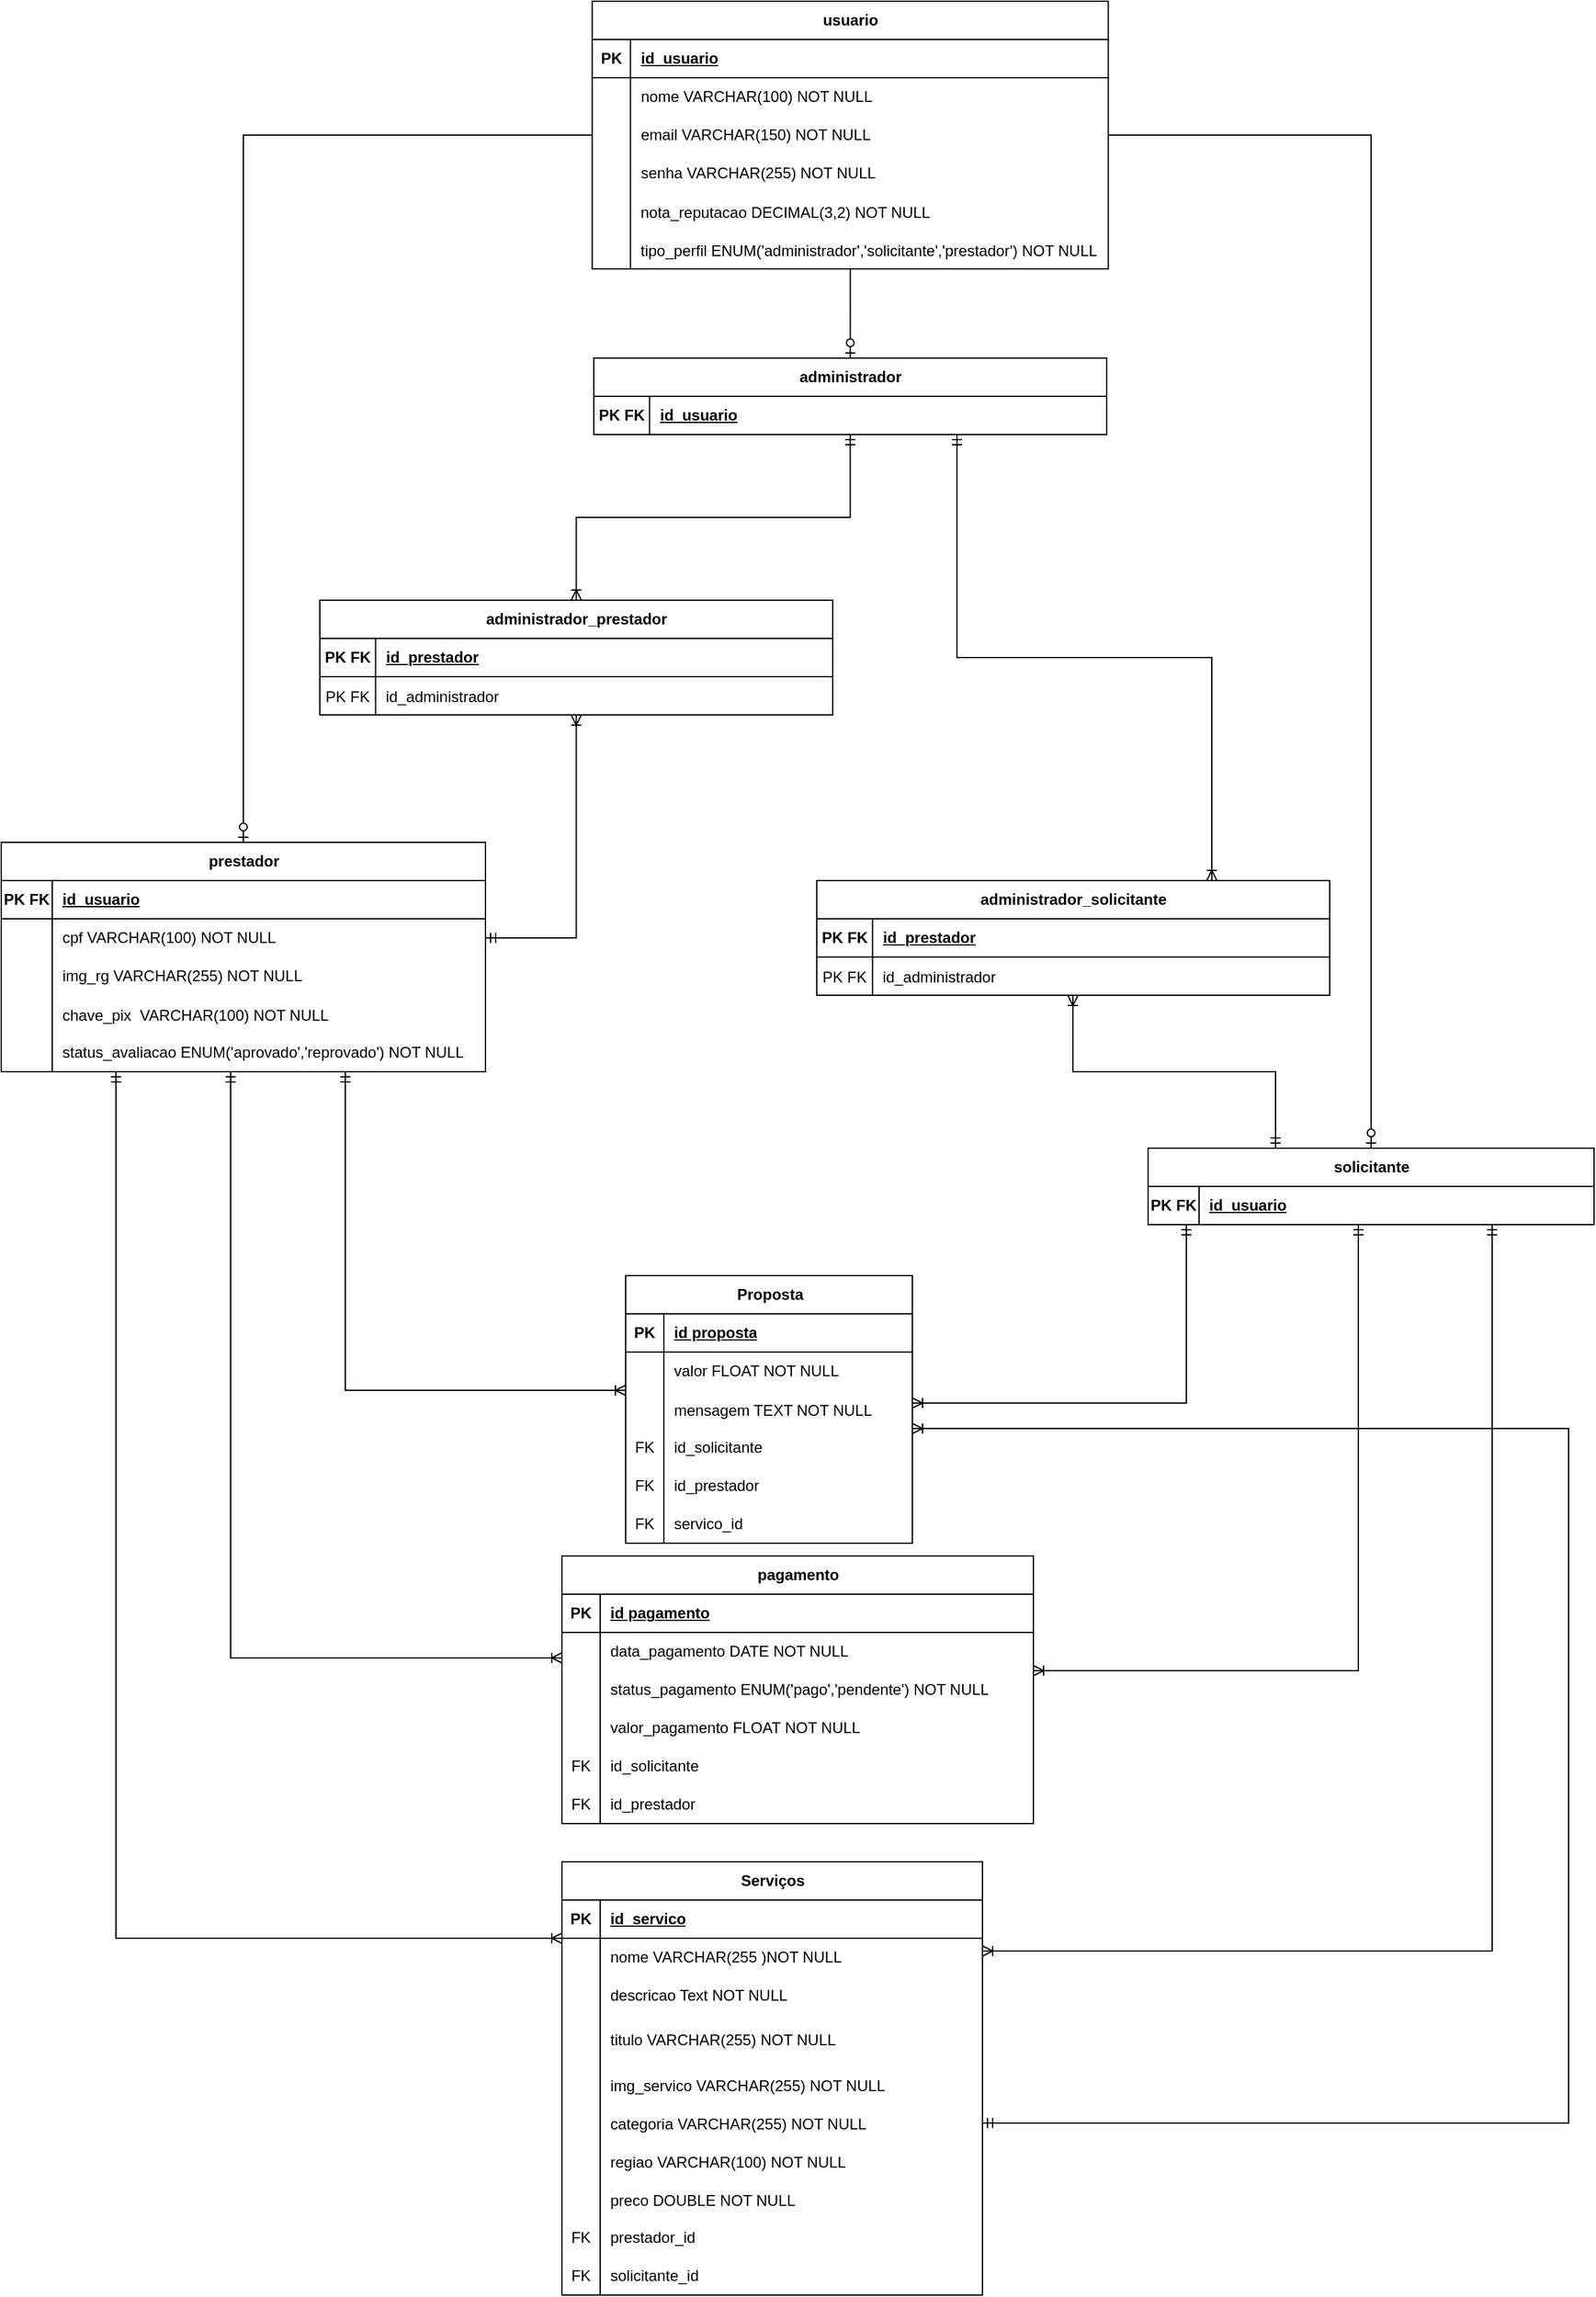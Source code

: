 <mxfile version="26.2.3">
  <diagram name="Página-1" id="nKbjfMKK_jLA33uzb_g9">
    <mxGraphModel dx="3343" dy="2403" grid="1" gridSize="10" guides="1" tooltips="1" connect="1" arrows="1" fold="1" page="1" pageScale="1" pageWidth="1200" pageHeight="1600" math="0" shadow="0">
      <root>
        <mxCell id="0" />
        <mxCell id="1" parent="0" />
        <mxCell id="ZriuE2fvEDxk47T1wIl6-87" style="edgeStyle=orthogonalEdgeStyle;rounded=0;orthogonalLoop=1;jettySize=auto;html=1;endArrow=ERzeroToOne;startFill=0;endFill=0;" parent="1" source="ZriuE2fvEDxk47T1wIl6-1" target="ZriuE2fvEDxk47T1wIl6-39" edge="1">
          <mxGeometry relative="1" as="geometry" />
        </mxCell>
        <mxCell id="ZriuE2fvEDxk47T1wIl6-88" style="edgeStyle=orthogonalEdgeStyle;rounded=0;orthogonalLoop=1;jettySize=auto;html=1;endArrow=ERzeroToOne;startFill=0;endFill=0;" parent="1" source="ZriuE2fvEDxk47T1wIl6-1" target="ZriuE2fvEDxk47T1wIl6-58" edge="1">
          <mxGeometry relative="1" as="geometry" />
        </mxCell>
        <mxCell id="ZriuE2fvEDxk47T1wIl6-89" style="edgeStyle=orthogonalEdgeStyle;rounded=0;orthogonalLoop=1;jettySize=auto;html=1;endArrow=ERzeroToOne;startFill=0;endFill=0;" parent="1" source="ZriuE2fvEDxk47T1wIl6-1" target="ZriuE2fvEDxk47T1wIl6-20" edge="1">
          <mxGeometry relative="1" as="geometry" />
        </mxCell>
        <mxCell id="ZriuE2fvEDxk47T1wIl6-1" value="usuario" style="shape=table;startSize=30;container=1;collapsible=1;childLayout=tableLayout;fixedRows=1;rowLines=0;fontStyle=1;align=center;resizeLast=1;html=1;" parent="1" vertex="1">
          <mxGeometry x="-216.25" y="-370" width="405" height="210" as="geometry">
            <mxRectangle x="365" y="140" width="80" height="30" as="alternateBounds" />
          </mxGeometry>
        </mxCell>
        <mxCell id="ZriuE2fvEDxk47T1wIl6-2" value="" style="shape=tableRow;horizontal=0;startSize=0;swimlaneHead=0;swimlaneBody=0;fillColor=none;collapsible=0;dropTarget=0;points=[[0,0.5],[1,0.5]];portConstraint=eastwest;top=0;left=0;right=0;bottom=1;" parent="ZriuE2fvEDxk47T1wIl6-1" vertex="1">
          <mxGeometry y="30" width="405" height="30" as="geometry" />
        </mxCell>
        <mxCell id="ZriuE2fvEDxk47T1wIl6-3" value="PK" style="shape=partialRectangle;connectable=0;fillColor=none;top=0;left=0;bottom=0;right=0;fontStyle=1;overflow=hidden;whiteSpace=wrap;html=1;" parent="ZriuE2fvEDxk47T1wIl6-2" vertex="1">
          <mxGeometry width="30" height="30" as="geometry">
            <mxRectangle width="30" height="30" as="alternateBounds" />
          </mxGeometry>
        </mxCell>
        <mxCell id="ZriuE2fvEDxk47T1wIl6-4" value="id_usuario" style="shape=partialRectangle;connectable=0;fillColor=none;top=0;left=0;bottom=0;right=0;align=left;spacingLeft=6;fontStyle=5;overflow=hidden;whiteSpace=wrap;html=1;" parent="ZriuE2fvEDxk47T1wIl6-2" vertex="1">
          <mxGeometry x="30" width="375" height="30" as="geometry">
            <mxRectangle width="375" height="30" as="alternateBounds" />
          </mxGeometry>
        </mxCell>
        <mxCell id="ZriuE2fvEDxk47T1wIl6-5" value="" style="shape=tableRow;horizontal=0;startSize=0;swimlaneHead=0;swimlaneBody=0;fillColor=none;collapsible=0;dropTarget=0;points=[[0,0.5],[1,0.5]];portConstraint=eastwest;top=0;left=0;right=0;bottom=0;" parent="ZriuE2fvEDxk47T1wIl6-1" vertex="1">
          <mxGeometry y="60" width="405" height="30" as="geometry" />
        </mxCell>
        <mxCell id="ZriuE2fvEDxk47T1wIl6-6" value="" style="shape=partialRectangle;connectable=0;fillColor=none;top=0;left=0;bottom=0;right=0;editable=1;overflow=hidden;whiteSpace=wrap;html=1;" parent="ZriuE2fvEDxk47T1wIl6-5" vertex="1">
          <mxGeometry width="30" height="30" as="geometry">
            <mxRectangle width="30" height="30" as="alternateBounds" />
          </mxGeometry>
        </mxCell>
        <mxCell id="ZriuE2fvEDxk47T1wIl6-7" value="nome VARCHAR(100) NOT NULL" style="shape=partialRectangle;connectable=0;fillColor=none;top=0;left=0;bottom=0;right=0;align=left;spacingLeft=6;overflow=hidden;whiteSpace=wrap;html=1;" parent="ZriuE2fvEDxk47T1wIl6-5" vertex="1">
          <mxGeometry x="30" width="375" height="30" as="geometry">
            <mxRectangle width="375" height="30" as="alternateBounds" />
          </mxGeometry>
        </mxCell>
        <mxCell id="ZriuE2fvEDxk47T1wIl6-8" value="" style="shape=tableRow;horizontal=0;startSize=0;swimlaneHead=0;swimlaneBody=0;fillColor=none;collapsible=0;dropTarget=0;points=[[0,0.5],[1,0.5]];portConstraint=eastwest;top=0;left=0;right=0;bottom=0;" parent="ZriuE2fvEDxk47T1wIl6-1" vertex="1">
          <mxGeometry y="90" width="405" height="30" as="geometry" />
        </mxCell>
        <mxCell id="ZriuE2fvEDxk47T1wIl6-9" value="" style="shape=partialRectangle;connectable=0;fillColor=none;top=0;left=0;bottom=0;right=0;editable=1;overflow=hidden;whiteSpace=wrap;html=1;" parent="ZriuE2fvEDxk47T1wIl6-8" vertex="1">
          <mxGeometry width="30" height="30" as="geometry">
            <mxRectangle width="30" height="30" as="alternateBounds" />
          </mxGeometry>
        </mxCell>
        <mxCell id="ZriuE2fvEDxk47T1wIl6-10" value="email VARCHAR(150) NOT NULL" style="shape=partialRectangle;connectable=0;fillColor=none;top=0;left=0;bottom=0;right=0;align=left;spacingLeft=6;overflow=hidden;whiteSpace=wrap;html=1;" parent="ZriuE2fvEDxk47T1wIl6-8" vertex="1">
          <mxGeometry x="30" width="375" height="30" as="geometry">
            <mxRectangle width="375" height="30" as="alternateBounds" />
          </mxGeometry>
        </mxCell>
        <mxCell id="ZriuE2fvEDxk47T1wIl6-11" value="" style="shape=tableRow;horizontal=0;startSize=0;swimlaneHead=0;swimlaneBody=0;fillColor=none;collapsible=0;dropTarget=0;points=[[0,0.5],[1,0.5]];portConstraint=eastwest;top=0;left=0;right=0;bottom=0;" parent="ZriuE2fvEDxk47T1wIl6-1" vertex="1">
          <mxGeometry y="120" width="405" height="30" as="geometry" />
        </mxCell>
        <mxCell id="ZriuE2fvEDxk47T1wIl6-12" value="" style="shape=partialRectangle;connectable=0;fillColor=none;top=0;left=0;bottom=0;right=0;editable=1;overflow=hidden;whiteSpace=wrap;html=1;" parent="ZriuE2fvEDxk47T1wIl6-11" vertex="1">
          <mxGeometry width="30" height="30" as="geometry">
            <mxRectangle width="30" height="30" as="alternateBounds" />
          </mxGeometry>
        </mxCell>
        <mxCell id="ZriuE2fvEDxk47T1wIl6-13" value="senha VARCHAR(255) NOT NULL" style="shape=partialRectangle;connectable=0;fillColor=none;top=0;left=0;bottom=0;right=0;align=left;spacingLeft=6;overflow=hidden;whiteSpace=wrap;html=1;" parent="ZriuE2fvEDxk47T1wIl6-11" vertex="1">
          <mxGeometry x="30" width="375" height="30" as="geometry">
            <mxRectangle width="375" height="30" as="alternateBounds" />
          </mxGeometry>
        </mxCell>
        <mxCell id="ZriuE2fvEDxk47T1wIl6-14" value="" style="shape=tableRow;horizontal=0;startSize=0;swimlaneHead=0;swimlaneBody=0;fillColor=none;collapsible=0;dropTarget=0;points=[[0,0.5],[1,0.5]];portConstraint=eastwest;top=0;left=0;right=0;bottom=0;" parent="ZriuE2fvEDxk47T1wIl6-1" vertex="1">
          <mxGeometry y="150" width="405" height="30" as="geometry" />
        </mxCell>
        <mxCell id="ZriuE2fvEDxk47T1wIl6-15" value="" style="shape=partialRectangle;connectable=0;fillColor=none;top=0;left=0;bottom=0;right=0;editable=1;overflow=hidden;" parent="ZriuE2fvEDxk47T1wIl6-14" vertex="1">
          <mxGeometry width="30" height="30" as="geometry">
            <mxRectangle width="30" height="30" as="alternateBounds" />
          </mxGeometry>
        </mxCell>
        <mxCell id="ZriuE2fvEDxk47T1wIl6-16" value="nota_reputacao DECIMAL(3,2) NOT NULL" style="shape=partialRectangle;connectable=0;fillColor=none;top=0;left=0;bottom=0;right=0;align=left;spacingLeft=6;overflow=hidden;" parent="ZriuE2fvEDxk47T1wIl6-14" vertex="1">
          <mxGeometry x="30" width="375" height="30" as="geometry">
            <mxRectangle width="375" height="30" as="alternateBounds" />
          </mxGeometry>
        </mxCell>
        <mxCell id="ZriuE2fvEDxk47T1wIl6-17" value="" style="shape=tableRow;horizontal=0;startSize=0;swimlaneHead=0;swimlaneBody=0;fillColor=none;collapsible=0;dropTarget=0;points=[[0,0.5],[1,0.5]];portConstraint=eastwest;top=0;left=0;right=0;bottom=0;" parent="ZriuE2fvEDxk47T1wIl6-1" vertex="1">
          <mxGeometry y="180" width="405" height="30" as="geometry" />
        </mxCell>
        <mxCell id="ZriuE2fvEDxk47T1wIl6-18" value="" style="shape=partialRectangle;connectable=0;fillColor=none;top=0;left=0;bottom=0;right=0;editable=1;overflow=hidden;" parent="ZriuE2fvEDxk47T1wIl6-17" vertex="1">
          <mxGeometry width="30" height="30" as="geometry">
            <mxRectangle width="30" height="30" as="alternateBounds" />
          </mxGeometry>
        </mxCell>
        <mxCell id="ZriuE2fvEDxk47T1wIl6-19" value="tipo_perfil ENUM(&#39;administrador&#39;,&#39;solicitante&#39;,&#39;prestador&#39;) NOT NULL" style="shape=partialRectangle;connectable=0;fillColor=none;top=0;left=0;bottom=0;right=0;align=left;spacingLeft=6;overflow=hidden;" parent="ZriuE2fvEDxk47T1wIl6-17" vertex="1">
          <mxGeometry x="30" width="375" height="30" as="geometry">
            <mxRectangle width="375" height="30" as="alternateBounds" />
          </mxGeometry>
        </mxCell>
        <mxCell id="VBbevJY-ymsp9QnpKb6i-1" value="pagamento" style="shape=table;startSize=30;container=1;collapsible=1;childLayout=tableLayout;fixedRows=1;rowLines=0;fontStyle=1;align=center;resizeLast=1;html=1;" parent="1" vertex="1">
          <mxGeometry x="-240" y="850" width="370" height="210" as="geometry" />
        </mxCell>
        <mxCell id="VBbevJY-ymsp9QnpKb6i-2" value="" style="shape=tableRow;horizontal=0;startSize=0;swimlaneHead=0;swimlaneBody=0;fillColor=none;collapsible=0;dropTarget=0;points=[[0,0.5],[1,0.5]];portConstraint=eastwest;top=0;left=0;right=0;bottom=1;" parent="VBbevJY-ymsp9QnpKb6i-1" vertex="1">
          <mxGeometry y="30" width="370" height="30" as="geometry" />
        </mxCell>
        <mxCell id="VBbevJY-ymsp9QnpKb6i-3" value="PK" style="shape=partialRectangle;connectable=0;fillColor=none;top=0;left=0;bottom=0;right=0;fontStyle=1;overflow=hidden;whiteSpace=wrap;html=1;" parent="VBbevJY-ymsp9QnpKb6i-2" vertex="1">
          <mxGeometry width="30" height="30" as="geometry">
            <mxRectangle width="30" height="30" as="alternateBounds" />
          </mxGeometry>
        </mxCell>
        <mxCell id="VBbevJY-ymsp9QnpKb6i-4" value="id pagamento" style="shape=partialRectangle;connectable=0;fillColor=none;top=0;left=0;bottom=0;right=0;align=left;spacingLeft=6;fontStyle=5;overflow=hidden;whiteSpace=wrap;html=1;" parent="VBbevJY-ymsp9QnpKb6i-2" vertex="1">
          <mxGeometry x="30" width="340" height="30" as="geometry">
            <mxRectangle width="340" height="30" as="alternateBounds" />
          </mxGeometry>
        </mxCell>
        <mxCell id="VBbevJY-ymsp9QnpKb6i-5" value="" style="shape=tableRow;horizontal=0;startSize=0;swimlaneHead=0;swimlaneBody=0;fillColor=none;collapsible=0;dropTarget=0;points=[[0,0.5],[1,0.5]];portConstraint=eastwest;top=0;left=0;right=0;bottom=0;" parent="VBbevJY-ymsp9QnpKb6i-1" vertex="1">
          <mxGeometry y="60" width="370" height="30" as="geometry" />
        </mxCell>
        <mxCell id="VBbevJY-ymsp9QnpKb6i-6" value="" style="shape=partialRectangle;connectable=0;fillColor=none;top=0;left=0;bottom=0;right=0;editable=1;overflow=hidden;whiteSpace=wrap;html=1;" parent="VBbevJY-ymsp9QnpKb6i-5" vertex="1">
          <mxGeometry width="30" height="30" as="geometry">
            <mxRectangle width="30" height="30" as="alternateBounds" />
          </mxGeometry>
        </mxCell>
        <mxCell id="VBbevJY-ymsp9QnpKb6i-7" value="data_pagamento DATE NOT NULL" style="shape=partialRectangle;connectable=0;fillColor=none;top=0;left=0;bottom=0;right=0;align=left;spacingLeft=6;overflow=hidden;whiteSpace=wrap;html=1;" parent="VBbevJY-ymsp9QnpKb6i-5" vertex="1">
          <mxGeometry x="30" width="340" height="30" as="geometry">
            <mxRectangle width="340" height="30" as="alternateBounds" />
          </mxGeometry>
        </mxCell>
        <mxCell id="VBbevJY-ymsp9QnpKb6i-8" value="" style="shape=tableRow;horizontal=0;startSize=0;swimlaneHead=0;swimlaneBody=0;fillColor=none;collapsible=0;dropTarget=0;points=[[0,0.5],[1,0.5]];portConstraint=eastwest;top=0;left=0;right=0;bottom=0;" parent="VBbevJY-ymsp9QnpKb6i-1" vertex="1">
          <mxGeometry y="90" width="370" height="30" as="geometry" />
        </mxCell>
        <mxCell id="VBbevJY-ymsp9QnpKb6i-9" value="" style="shape=partialRectangle;connectable=0;fillColor=none;top=0;left=0;bottom=0;right=0;editable=1;overflow=hidden;whiteSpace=wrap;html=1;" parent="VBbevJY-ymsp9QnpKb6i-8" vertex="1">
          <mxGeometry width="30" height="30" as="geometry">
            <mxRectangle width="30" height="30" as="alternateBounds" />
          </mxGeometry>
        </mxCell>
        <mxCell id="VBbevJY-ymsp9QnpKb6i-10" value="status_pagamento ENUM(&#39;pago&#39;,&#39;pendente&#39;) NOT NULL" style="shape=partialRectangle;connectable=0;fillColor=none;top=0;left=0;bottom=0;right=0;align=left;spacingLeft=6;overflow=hidden;whiteSpace=wrap;html=1;" parent="VBbevJY-ymsp9QnpKb6i-8" vertex="1">
          <mxGeometry x="30" width="340" height="30" as="geometry">
            <mxRectangle width="340" height="30" as="alternateBounds" />
          </mxGeometry>
        </mxCell>
        <mxCell id="VBbevJY-ymsp9QnpKb6i-11" value="" style="shape=tableRow;horizontal=0;startSize=0;swimlaneHead=0;swimlaneBody=0;fillColor=none;collapsible=0;dropTarget=0;points=[[0,0.5],[1,0.5]];portConstraint=eastwest;top=0;left=0;right=0;bottom=0;" parent="VBbevJY-ymsp9QnpKb6i-1" vertex="1">
          <mxGeometry y="120" width="370" height="30" as="geometry" />
        </mxCell>
        <mxCell id="VBbevJY-ymsp9QnpKb6i-12" value="" style="shape=partialRectangle;connectable=0;fillColor=none;top=0;left=0;bottom=0;right=0;editable=1;overflow=hidden;whiteSpace=wrap;html=1;" parent="VBbevJY-ymsp9QnpKb6i-11" vertex="1">
          <mxGeometry width="30" height="30" as="geometry">
            <mxRectangle width="30" height="30" as="alternateBounds" />
          </mxGeometry>
        </mxCell>
        <mxCell id="VBbevJY-ymsp9QnpKb6i-13" value="valor_pagamento FLOAT NOT NULL" style="shape=partialRectangle;connectable=0;fillColor=none;top=0;left=0;bottom=0;right=0;align=left;spacingLeft=6;overflow=hidden;whiteSpace=wrap;html=1;" parent="VBbevJY-ymsp9QnpKb6i-11" vertex="1">
          <mxGeometry x="30" width="340" height="30" as="geometry">
            <mxRectangle width="340" height="30" as="alternateBounds" />
          </mxGeometry>
        </mxCell>
        <mxCell id="VBbevJY-ymsp9QnpKb6i-29" value="" style="shape=tableRow;horizontal=0;startSize=0;swimlaneHead=0;swimlaneBody=0;fillColor=none;collapsible=0;dropTarget=0;points=[[0,0.5],[1,0.5]];portConstraint=eastwest;top=0;left=0;right=0;bottom=0;" parent="VBbevJY-ymsp9QnpKb6i-1" vertex="1">
          <mxGeometry y="150" width="370" height="30" as="geometry" />
        </mxCell>
        <mxCell id="VBbevJY-ymsp9QnpKb6i-30" value="FK" style="shape=partialRectangle;connectable=0;fillColor=none;top=0;left=0;bottom=0;right=0;fontStyle=0;overflow=hidden;whiteSpace=wrap;html=1;" parent="VBbevJY-ymsp9QnpKb6i-29" vertex="1">
          <mxGeometry width="30" height="30" as="geometry">
            <mxRectangle width="30" height="30" as="alternateBounds" />
          </mxGeometry>
        </mxCell>
        <mxCell id="VBbevJY-ymsp9QnpKb6i-31" value="id_solicitante" style="shape=partialRectangle;connectable=0;fillColor=none;top=0;left=0;bottom=0;right=0;align=left;spacingLeft=6;fontStyle=0;overflow=hidden;whiteSpace=wrap;html=1;" parent="VBbevJY-ymsp9QnpKb6i-29" vertex="1">
          <mxGeometry x="30" width="340" height="30" as="geometry">
            <mxRectangle width="340" height="30" as="alternateBounds" />
          </mxGeometry>
        </mxCell>
        <mxCell id="VBbevJY-ymsp9QnpKb6i-26" value="" style="shape=tableRow;horizontal=0;startSize=0;swimlaneHead=0;swimlaneBody=0;fillColor=none;collapsible=0;dropTarget=0;points=[[0,0.5],[1,0.5]];portConstraint=eastwest;top=0;left=0;right=0;bottom=0;" parent="VBbevJY-ymsp9QnpKb6i-1" vertex="1">
          <mxGeometry y="180" width="370" height="30" as="geometry" />
        </mxCell>
        <mxCell id="VBbevJY-ymsp9QnpKb6i-27" value="FK" style="shape=partialRectangle;connectable=0;fillColor=none;top=0;left=0;bottom=0;right=0;fontStyle=0;overflow=hidden;whiteSpace=wrap;html=1;" parent="VBbevJY-ymsp9QnpKb6i-26" vertex="1">
          <mxGeometry width="30" height="30" as="geometry">
            <mxRectangle width="30" height="30" as="alternateBounds" />
          </mxGeometry>
        </mxCell>
        <mxCell id="VBbevJY-ymsp9QnpKb6i-28" value="id_prestador" style="shape=partialRectangle;connectable=0;fillColor=none;top=0;left=0;bottom=0;right=0;align=left;spacingLeft=6;fontStyle=0;overflow=hidden;whiteSpace=wrap;html=1;" parent="VBbevJY-ymsp9QnpKb6i-26" vertex="1">
          <mxGeometry x="30" width="340" height="30" as="geometry">
            <mxRectangle width="340" height="30" as="alternateBounds" />
          </mxGeometry>
        </mxCell>
        <mxCell id="gGEOHj7YwXZ1HWJKSjNk-19" style="edgeStyle=orthogonalEdgeStyle;rounded=0;orthogonalLoop=1;jettySize=auto;html=1;endArrow=ERoneToMany;endFill=0;startArrow=ERmandOne;startFill=0;" edge="1" parent="1" source="ZriuE2fvEDxk47T1wIl6-39" target="gGEOHj7YwXZ1HWJKSjNk-11">
          <mxGeometry relative="1" as="geometry">
            <Array as="points">
              <mxPoint x="70" y="145" />
              <mxPoint x="270" y="145" />
            </Array>
          </mxGeometry>
        </mxCell>
        <mxCell id="gGEOHj7YwXZ1HWJKSjNk-20" style="edgeStyle=orthogonalEdgeStyle;rounded=0;orthogonalLoop=1;jettySize=auto;html=1;endArrow=ERoneToMany;endFill=0;startArrow=ERmandOne;startFill=0;" edge="1" parent="1" source="ZriuE2fvEDxk47T1wIl6-39" target="gGEOHj7YwXZ1HWJKSjNk-1">
          <mxGeometry relative="1" as="geometry" />
        </mxCell>
        <mxCell id="ZriuE2fvEDxk47T1wIl6-39" value="administrador" style="shape=table;startSize=30;container=1;collapsible=1;childLayout=tableLayout;fixedRows=1;rowLines=0;fontStyle=1;align=center;resizeLast=1;html=1;" parent="1" vertex="1">
          <mxGeometry x="-215" y="-90" width="402.5" height="60" as="geometry">
            <mxRectangle x="370" y="520" width="90" height="30" as="alternateBounds" />
          </mxGeometry>
        </mxCell>
        <mxCell id="ZriuE2fvEDxk47T1wIl6-40" value="" style="shape=tableRow;horizontal=0;startSize=0;swimlaneHead=0;swimlaneBody=0;fillColor=none;collapsible=0;dropTarget=0;points=[[0,0.5],[1,0.5]];portConstraint=eastwest;top=0;left=0;right=0;bottom=1;" parent="ZriuE2fvEDxk47T1wIl6-39" vertex="1">
          <mxGeometry y="30" width="402.5" height="30" as="geometry" />
        </mxCell>
        <mxCell id="ZriuE2fvEDxk47T1wIl6-41" value="PK FK" style="shape=partialRectangle;connectable=0;fillColor=none;top=0;left=0;bottom=0;right=0;fontStyle=1;overflow=hidden;whiteSpace=wrap;html=1;" parent="ZriuE2fvEDxk47T1wIl6-40" vertex="1">
          <mxGeometry width="43.75" height="30" as="geometry">
            <mxRectangle width="43.75" height="30" as="alternateBounds" />
          </mxGeometry>
        </mxCell>
        <mxCell id="ZriuE2fvEDxk47T1wIl6-42" value="id_usuario" style="shape=partialRectangle;connectable=0;fillColor=none;top=0;left=0;bottom=0;right=0;align=left;spacingLeft=6;fontStyle=5;overflow=hidden;whiteSpace=wrap;html=1;" parent="ZriuE2fvEDxk47T1wIl6-40" vertex="1">
          <mxGeometry x="43.75" width="358.75" height="30" as="geometry">
            <mxRectangle width="358.75" height="30" as="alternateBounds" />
          </mxGeometry>
        </mxCell>
        <mxCell id="ZriuE2fvEDxk47T1wIl6-90" style="edgeStyle=orthogonalEdgeStyle;rounded=0;orthogonalLoop=1;jettySize=auto;html=1;startArrow=ERmandOne;startFill=0;endArrow=ERoneToMany;endFill=0;" parent="1" source="ZriuE2fvEDxk47T1wIl6-58" target="DzorAXnXF1hcaJ-7rGOe-1" edge="1">
          <mxGeometry relative="1" as="geometry">
            <Array as="points">
              <mxPoint x="250" y="730" />
            </Array>
          </mxGeometry>
        </mxCell>
        <mxCell id="ZriuE2fvEDxk47T1wIl6-99" style="edgeStyle=orthogonalEdgeStyle;rounded=0;orthogonalLoop=1;jettySize=auto;html=1;endArrow=ERoneToMany;endFill=0;startFill=0;startArrow=ERmandOne;" parent="1" source="ZriuE2fvEDxk47T1wIl6-58" target="VBbevJY-ymsp9QnpKb6i-1" edge="1">
          <mxGeometry relative="1" as="geometry">
            <Array as="points">
              <mxPoint x="385" y="940" />
            </Array>
          </mxGeometry>
        </mxCell>
        <mxCell id="ZriuE2fvEDxk47T1wIl6-101" style="edgeStyle=orthogonalEdgeStyle;rounded=0;orthogonalLoop=1;jettySize=auto;html=1;endArrow=ERoneToMany;endFill=0;startFill=0;startArrow=ERmandOne;" parent="1" source="ZriuE2fvEDxk47T1wIl6-58" target="nTdyRkKhcf-GtTSsgD9O-1" edge="1">
          <mxGeometry relative="1" as="geometry">
            <Array as="points">
              <mxPoint x="490" y="1160" />
            </Array>
          </mxGeometry>
        </mxCell>
        <mxCell id="gGEOHj7YwXZ1HWJKSjNk-18" style="edgeStyle=orthogonalEdgeStyle;rounded=0;orthogonalLoop=1;jettySize=auto;html=1;endArrow=ERoneToMany;endFill=0;startArrow=ERmandOne;startFill=0;" edge="1" parent="1" source="ZriuE2fvEDxk47T1wIl6-58" target="gGEOHj7YwXZ1HWJKSjNk-11">
          <mxGeometry relative="1" as="geometry">
            <Array as="points">
              <mxPoint x="320" y="470" />
              <mxPoint x="161" y="470" />
            </Array>
          </mxGeometry>
        </mxCell>
        <mxCell id="ZriuE2fvEDxk47T1wIl6-58" value="solicitante" style="shape=table;startSize=30;container=1;collapsible=1;childLayout=tableLayout;fixedRows=1;rowLines=0;fontStyle=1;align=center;resizeLast=1;html=1;" parent="1" vertex="1">
          <mxGeometry x="220" y="530" width="350" height="60" as="geometry" />
        </mxCell>
        <mxCell id="ZriuE2fvEDxk47T1wIl6-59" value="" style="shape=tableRow;horizontal=0;startSize=0;swimlaneHead=0;swimlaneBody=0;fillColor=none;collapsible=0;dropTarget=0;points=[[0,0.5],[1,0.5]];portConstraint=eastwest;top=0;left=0;right=0;bottom=1;" parent="ZriuE2fvEDxk47T1wIl6-58" vertex="1">
          <mxGeometry y="30" width="350" height="30" as="geometry" />
        </mxCell>
        <mxCell id="ZriuE2fvEDxk47T1wIl6-60" value="PK FK" style="shape=partialRectangle;connectable=0;fillColor=none;top=0;left=0;bottom=0;right=0;fontStyle=1;overflow=hidden;whiteSpace=wrap;html=1;" parent="ZriuE2fvEDxk47T1wIl6-59" vertex="1">
          <mxGeometry width="40" height="30" as="geometry">
            <mxRectangle width="40" height="30" as="alternateBounds" />
          </mxGeometry>
        </mxCell>
        <mxCell id="ZriuE2fvEDxk47T1wIl6-61" value="id_usuario" style="shape=partialRectangle;connectable=0;fillColor=none;top=0;left=0;bottom=0;right=0;align=left;spacingLeft=6;fontStyle=5;overflow=hidden;whiteSpace=wrap;html=1;" parent="ZriuE2fvEDxk47T1wIl6-59" vertex="1">
          <mxGeometry x="40" width="310" height="30" as="geometry">
            <mxRectangle width="310" height="30" as="alternateBounds" />
          </mxGeometry>
        </mxCell>
        <mxCell id="DzorAXnXF1hcaJ-7rGOe-1" value="Proposta" style="shape=table;startSize=30;container=1;collapsible=1;childLayout=tableLayout;fixedRows=1;rowLines=0;fontStyle=1;align=center;resizeLast=1;html=1;" parent="1" vertex="1">
          <mxGeometry x="-190" y="630" width="225" height="210" as="geometry" />
        </mxCell>
        <mxCell id="DzorAXnXF1hcaJ-7rGOe-2" value="" style="shape=tableRow;horizontal=0;startSize=0;swimlaneHead=0;swimlaneBody=0;fillColor=none;collapsible=0;dropTarget=0;points=[[0,0.5],[1,0.5]];portConstraint=eastwest;top=0;left=0;right=0;bottom=1;" parent="DzorAXnXF1hcaJ-7rGOe-1" vertex="1">
          <mxGeometry y="30" width="225" height="30" as="geometry" />
        </mxCell>
        <mxCell id="DzorAXnXF1hcaJ-7rGOe-3" value="PK" style="shape=partialRectangle;connectable=0;fillColor=none;top=0;left=0;bottom=0;right=0;fontStyle=1;overflow=hidden;whiteSpace=wrap;html=1;" parent="DzorAXnXF1hcaJ-7rGOe-2" vertex="1">
          <mxGeometry width="30" height="30" as="geometry">
            <mxRectangle width="30" height="30" as="alternateBounds" />
          </mxGeometry>
        </mxCell>
        <mxCell id="DzorAXnXF1hcaJ-7rGOe-4" value="id proposta" style="shape=partialRectangle;connectable=0;fillColor=none;top=0;left=0;bottom=0;right=0;align=left;spacingLeft=6;fontStyle=5;overflow=hidden;whiteSpace=wrap;html=1;" parent="DzorAXnXF1hcaJ-7rGOe-2" vertex="1">
          <mxGeometry x="30" width="195" height="30" as="geometry">
            <mxRectangle width="195" height="30" as="alternateBounds" />
          </mxGeometry>
        </mxCell>
        <mxCell id="DzorAXnXF1hcaJ-7rGOe-5" value="" style="shape=tableRow;horizontal=0;startSize=0;swimlaneHead=0;swimlaneBody=0;fillColor=none;collapsible=0;dropTarget=0;points=[[0,0.5],[1,0.5]];portConstraint=eastwest;top=0;left=0;right=0;bottom=0;" parent="DzorAXnXF1hcaJ-7rGOe-1" vertex="1">
          <mxGeometry y="60" width="225" height="30" as="geometry" />
        </mxCell>
        <mxCell id="DzorAXnXF1hcaJ-7rGOe-6" value="" style="shape=partialRectangle;connectable=0;fillColor=none;top=0;left=0;bottom=0;right=0;editable=1;overflow=hidden;whiteSpace=wrap;html=1;" parent="DzorAXnXF1hcaJ-7rGOe-5" vertex="1">
          <mxGeometry width="30" height="30" as="geometry">
            <mxRectangle width="30" height="30" as="alternateBounds" />
          </mxGeometry>
        </mxCell>
        <mxCell id="DzorAXnXF1hcaJ-7rGOe-7" value="valor FLOAT NOT NULL" style="shape=partialRectangle;connectable=0;fillColor=none;top=0;left=0;bottom=0;right=0;align=left;spacingLeft=6;overflow=hidden;whiteSpace=wrap;html=1;" parent="DzorAXnXF1hcaJ-7rGOe-5" vertex="1">
          <mxGeometry x="30" width="195" height="30" as="geometry">
            <mxRectangle width="195" height="30" as="alternateBounds" />
          </mxGeometry>
        </mxCell>
        <mxCell id="gGEOHj7YwXZ1HWJKSjNk-26" value="" style="shape=tableRow;horizontal=0;startSize=0;swimlaneHead=0;swimlaneBody=0;fillColor=none;collapsible=0;dropTarget=0;points=[[0,0.5],[1,0.5]];portConstraint=eastwest;top=0;left=0;right=0;bottom=0;" vertex="1" parent="DzorAXnXF1hcaJ-7rGOe-1">
          <mxGeometry y="90" width="225" height="30" as="geometry" />
        </mxCell>
        <mxCell id="gGEOHj7YwXZ1HWJKSjNk-27" value="" style="shape=partialRectangle;connectable=0;fillColor=none;top=0;left=0;bottom=0;right=0;editable=1;overflow=hidden;" vertex="1" parent="gGEOHj7YwXZ1HWJKSjNk-26">
          <mxGeometry width="30" height="30" as="geometry">
            <mxRectangle width="30" height="30" as="alternateBounds" />
          </mxGeometry>
        </mxCell>
        <mxCell id="gGEOHj7YwXZ1HWJKSjNk-28" value="mensagem TEXT NOT NULL" style="shape=partialRectangle;connectable=0;fillColor=none;top=0;left=0;bottom=0;right=0;align=left;spacingLeft=6;overflow=hidden;" vertex="1" parent="gGEOHj7YwXZ1HWJKSjNk-26">
          <mxGeometry x="30" width="195" height="30" as="geometry">
            <mxRectangle width="195" height="30" as="alternateBounds" />
          </mxGeometry>
        </mxCell>
        <mxCell id="ZriuE2fvEDxk47T1wIl6-91" value="" style="shape=tableRow;horizontal=0;startSize=0;swimlaneHead=0;swimlaneBody=0;fillColor=none;collapsible=0;dropTarget=0;points=[[0,0.5],[1,0.5]];portConstraint=eastwest;top=0;left=0;right=0;bottom=0;" parent="DzorAXnXF1hcaJ-7rGOe-1" vertex="1">
          <mxGeometry y="120" width="225" height="30" as="geometry" />
        </mxCell>
        <mxCell id="ZriuE2fvEDxk47T1wIl6-92" value="FK" style="shape=partialRectangle;connectable=0;fillColor=none;top=0;left=0;bottom=0;right=0;fontStyle=0;overflow=hidden;whiteSpace=wrap;html=1;" parent="ZriuE2fvEDxk47T1wIl6-91" vertex="1">
          <mxGeometry width="30" height="30" as="geometry">
            <mxRectangle width="30" height="30" as="alternateBounds" />
          </mxGeometry>
        </mxCell>
        <mxCell id="ZriuE2fvEDxk47T1wIl6-93" value="id_solicitante" style="shape=partialRectangle;connectable=0;fillColor=none;top=0;left=0;bottom=0;right=0;align=left;spacingLeft=6;fontStyle=0;overflow=hidden;whiteSpace=wrap;html=1;" parent="ZriuE2fvEDxk47T1wIl6-91" vertex="1">
          <mxGeometry x="30" width="195" height="30" as="geometry">
            <mxRectangle width="195" height="30" as="alternateBounds" />
          </mxGeometry>
        </mxCell>
        <mxCell id="ZriuE2fvEDxk47T1wIl6-95" value="" style="shape=tableRow;horizontal=0;startSize=0;swimlaneHead=0;swimlaneBody=0;fillColor=none;collapsible=0;dropTarget=0;points=[[0,0.5],[1,0.5]];portConstraint=eastwest;top=0;left=0;right=0;bottom=0;" parent="DzorAXnXF1hcaJ-7rGOe-1" vertex="1">
          <mxGeometry y="150" width="225" height="30" as="geometry" />
        </mxCell>
        <mxCell id="ZriuE2fvEDxk47T1wIl6-96" value="FK" style="shape=partialRectangle;connectable=0;fillColor=none;top=0;left=0;bottom=0;right=0;fontStyle=0;overflow=hidden;whiteSpace=wrap;html=1;" parent="ZriuE2fvEDxk47T1wIl6-95" vertex="1">
          <mxGeometry width="30" height="30" as="geometry">
            <mxRectangle width="30" height="30" as="alternateBounds" />
          </mxGeometry>
        </mxCell>
        <mxCell id="ZriuE2fvEDxk47T1wIl6-97" value="id_prestador" style="shape=partialRectangle;connectable=0;fillColor=none;top=0;left=0;bottom=0;right=0;align=left;spacingLeft=6;fontStyle=0;overflow=hidden;whiteSpace=wrap;html=1;" parent="ZriuE2fvEDxk47T1wIl6-95" vertex="1">
          <mxGeometry x="30" width="195" height="30" as="geometry">
            <mxRectangle width="195" height="30" as="alternateBounds" />
          </mxGeometry>
        </mxCell>
        <mxCell id="VBbevJY-ymsp9QnpKb6i-20" value="" style="shape=tableRow;horizontal=0;startSize=0;swimlaneHead=0;swimlaneBody=0;fillColor=none;collapsible=0;dropTarget=0;points=[[0,0.5],[1,0.5]];portConstraint=eastwest;top=0;left=0;right=0;bottom=0;" parent="DzorAXnXF1hcaJ-7rGOe-1" vertex="1">
          <mxGeometry y="180" width="225" height="30" as="geometry" />
        </mxCell>
        <mxCell id="VBbevJY-ymsp9QnpKb6i-21" value="FK" style="shape=partialRectangle;connectable=0;fillColor=none;top=0;left=0;bottom=0;right=0;fontStyle=0;overflow=hidden;whiteSpace=wrap;html=1;" parent="VBbevJY-ymsp9QnpKb6i-20" vertex="1">
          <mxGeometry width="30" height="30" as="geometry">
            <mxRectangle width="30" height="30" as="alternateBounds" />
          </mxGeometry>
        </mxCell>
        <mxCell id="VBbevJY-ymsp9QnpKb6i-22" value="servico_id" style="shape=partialRectangle;connectable=0;fillColor=none;top=0;left=0;bottom=0;right=0;align=left;spacingLeft=6;fontStyle=0;overflow=hidden;whiteSpace=wrap;html=1;" parent="VBbevJY-ymsp9QnpKb6i-20" vertex="1">
          <mxGeometry x="30" width="195" height="30" as="geometry">
            <mxRectangle width="195" height="30" as="alternateBounds" />
          </mxGeometry>
        </mxCell>
        <mxCell id="nTdyRkKhcf-GtTSsgD9O-1" value="Serviços" style="shape=table;startSize=30;container=1;collapsible=1;childLayout=tableLayout;fixedRows=1;rowLines=0;fontStyle=1;align=center;resizeLast=1;html=1;" parent="1" vertex="1">
          <mxGeometry x="-240" y="1090" width="330" height="340" as="geometry" />
        </mxCell>
        <mxCell id="nTdyRkKhcf-GtTSsgD9O-2" value="" style="shape=tableRow;horizontal=0;startSize=0;swimlaneHead=0;swimlaneBody=0;fillColor=none;collapsible=0;dropTarget=0;points=[[0,0.5],[1,0.5]];portConstraint=eastwest;top=0;left=0;right=0;bottom=1;" parent="nTdyRkKhcf-GtTSsgD9O-1" vertex="1">
          <mxGeometry y="30" width="330" height="30" as="geometry" />
        </mxCell>
        <mxCell id="nTdyRkKhcf-GtTSsgD9O-3" value="PK" style="shape=partialRectangle;connectable=0;fillColor=none;top=0;left=0;bottom=0;right=0;fontStyle=1;overflow=hidden;whiteSpace=wrap;html=1;" parent="nTdyRkKhcf-GtTSsgD9O-2" vertex="1">
          <mxGeometry width="30" height="30" as="geometry">
            <mxRectangle width="30" height="30" as="alternateBounds" />
          </mxGeometry>
        </mxCell>
        <mxCell id="nTdyRkKhcf-GtTSsgD9O-4" value="id_servico" style="shape=partialRectangle;connectable=0;fillColor=none;top=0;left=0;bottom=0;right=0;align=left;spacingLeft=6;fontStyle=5;overflow=hidden;whiteSpace=wrap;html=1;" parent="nTdyRkKhcf-GtTSsgD9O-2" vertex="1">
          <mxGeometry x="30" width="300" height="30" as="geometry">
            <mxRectangle width="300" height="30" as="alternateBounds" />
          </mxGeometry>
        </mxCell>
        <mxCell id="nTdyRkKhcf-GtTSsgD9O-5" value="" style="shape=tableRow;horizontal=0;startSize=0;swimlaneHead=0;swimlaneBody=0;fillColor=none;collapsible=0;dropTarget=0;points=[[0,0.5],[1,0.5]];portConstraint=eastwest;top=0;left=0;right=0;bottom=0;" parent="nTdyRkKhcf-GtTSsgD9O-1" vertex="1">
          <mxGeometry y="60" width="330" height="30" as="geometry" />
        </mxCell>
        <mxCell id="nTdyRkKhcf-GtTSsgD9O-6" value="" style="shape=partialRectangle;connectable=0;fillColor=none;top=0;left=0;bottom=0;right=0;editable=1;overflow=hidden;whiteSpace=wrap;html=1;" parent="nTdyRkKhcf-GtTSsgD9O-5" vertex="1">
          <mxGeometry width="30" height="30" as="geometry">
            <mxRectangle width="30" height="30" as="alternateBounds" />
          </mxGeometry>
        </mxCell>
        <mxCell id="nTdyRkKhcf-GtTSsgD9O-7" value="nome VARCHAR(255 )NOT NULL" style="shape=partialRectangle;connectable=0;fillColor=none;top=0;left=0;bottom=0;right=0;align=left;spacingLeft=6;overflow=hidden;whiteSpace=wrap;html=1;" parent="nTdyRkKhcf-GtTSsgD9O-5" vertex="1">
          <mxGeometry x="30" width="300" height="30" as="geometry">
            <mxRectangle width="300" height="30" as="alternateBounds" />
          </mxGeometry>
        </mxCell>
        <mxCell id="nTdyRkKhcf-GtTSsgD9O-8" value="" style="shape=tableRow;horizontal=0;startSize=0;swimlaneHead=0;swimlaneBody=0;fillColor=none;collapsible=0;dropTarget=0;points=[[0,0.5],[1,0.5]];portConstraint=eastwest;top=0;left=0;right=0;bottom=0;" parent="nTdyRkKhcf-GtTSsgD9O-1" vertex="1">
          <mxGeometry y="90" width="330" height="30" as="geometry" />
        </mxCell>
        <mxCell id="nTdyRkKhcf-GtTSsgD9O-9" value="" style="shape=partialRectangle;connectable=0;fillColor=none;top=0;left=0;bottom=0;right=0;editable=1;overflow=hidden;whiteSpace=wrap;html=1;" parent="nTdyRkKhcf-GtTSsgD9O-8" vertex="1">
          <mxGeometry width="30" height="30" as="geometry">
            <mxRectangle width="30" height="30" as="alternateBounds" />
          </mxGeometry>
        </mxCell>
        <mxCell id="nTdyRkKhcf-GtTSsgD9O-10" value="descricao Text NOT NULL" style="shape=partialRectangle;connectable=0;fillColor=none;top=0;left=0;bottom=0;right=0;align=left;spacingLeft=6;overflow=hidden;whiteSpace=wrap;html=1;" parent="nTdyRkKhcf-GtTSsgD9O-8" vertex="1">
          <mxGeometry x="30" width="300" height="30" as="geometry">
            <mxRectangle width="300" height="30" as="alternateBounds" />
          </mxGeometry>
        </mxCell>
        <mxCell id="nTdyRkKhcf-GtTSsgD9O-11" value="" style="shape=tableRow;horizontal=0;startSize=0;swimlaneHead=0;swimlaneBody=0;fillColor=none;collapsible=0;dropTarget=0;points=[[0,0.5],[1,0.5]];portConstraint=eastwest;top=0;left=0;right=0;bottom=0;" parent="nTdyRkKhcf-GtTSsgD9O-1" vertex="1">
          <mxGeometry y="120" width="330" height="40" as="geometry" />
        </mxCell>
        <mxCell id="nTdyRkKhcf-GtTSsgD9O-12" value="" style="shape=partialRectangle;connectable=0;fillColor=none;top=0;left=0;bottom=0;right=0;editable=1;overflow=hidden;whiteSpace=wrap;html=1;" parent="nTdyRkKhcf-GtTSsgD9O-11" vertex="1">
          <mxGeometry width="30" height="40" as="geometry">
            <mxRectangle width="30" height="40" as="alternateBounds" />
          </mxGeometry>
        </mxCell>
        <mxCell id="nTdyRkKhcf-GtTSsgD9O-13" value="titulo VARCHAR(255) NOT NULL" style="shape=partialRectangle;connectable=0;fillColor=none;top=0;left=0;bottom=0;right=0;align=left;spacingLeft=6;overflow=hidden;whiteSpace=wrap;html=1;" parent="nTdyRkKhcf-GtTSsgD9O-11" vertex="1">
          <mxGeometry x="30" width="300" height="40" as="geometry">
            <mxRectangle width="300" height="40" as="alternateBounds" />
          </mxGeometry>
        </mxCell>
        <mxCell id="ZriuE2fvEDxk47T1wIl6-80" value="" style="shape=tableRow;horizontal=0;startSize=0;swimlaneHead=0;swimlaneBody=0;fillColor=none;collapsible=0;dropTarget=0;points=[[0,0.5],[1,0.5]];portConstraint=eastwest;top=0;left=0;right=0;bottom=0;" parent="nTdyRkKhcf-GtTSsgD9O-1" vertex="1">
          <mxGeometry y="160" width="330" height="30" as="geometry" />
        </mxCell>
        <mxCell id="ZriuE2fvEDxk47T1wIl6-81" value="" style="shape=partialRectangle;connectable=0;fillColor=none;top=0;left=0;bottom=0;right=0;editable=1;overflow=hidden;" parent="ZriuE2fvEDxk47T1wIl6-80" vertex="1">
          <mxGeometry width="30" height="30" as="geometry">
            <mxRectangle width="30" height="30" as="alternateBounds" />
          </mxGeometry>
        </mxCell>
        <mxCell id="ZriuE2fvEDxk47T1wIl6-82" value="img_servico VARCHAR(255) NOT NULL" style="shape=partialRectangle;connectable=0;fillColor=none;top=0;left=0;bottom=0;right=0;align=left;spacingLeft=6;overflow=hidden;" parent="ZriuE2fvEDxk47T1wIl6-80" vertex="1">
          <mxGeometry x="30" width="300" height="30" as="geometry">
            <mxRectangle width="300" height="30" as="alternateBounds" />
          </mxGeometry>
        </mxCell>
        <mxCell id="ZriuE2fvEDxk47T1wIl6-83" value="" style="shape=tableRow;horizontal=0;startSize=0;swimlaneHead=0;swimlaneBody=0;fillColor=none;collapsible=0;dropTarget=0;points=[[0,0.5],[1,0.5]];portConstraint=eastwest;top=0;left=0;right=0;bottom=0;" parent="nTdyRkKhcf-GtTSsgD9O-1" vertex="1">
          <mxGeometry y="190" width="330" height="30" as="geometry" />
        </mxCell>
        <mxCell id="ZriuE2fvEDxk47T1wIl6-84" value="" style="shape=partialRectangle;connectable=0;fillColor=none;top=0;left=0;bottom=0;right=0;editable=1;overflow=hidden;" parent="ZriuE2fvEDxk47T1wIl6-83" vertex="1">
          <mxGeometry width="30" height="30" as="geometry">
            <mxRectangle width="30" height="30" as="alternateBounds" />
          </mxGeometry>
        </mxCell>
        <mxCell id="ZriuE2fvEDxk47T1wIl6-85" value="categoria VARCHAR(255) NOT NULL" style="shape=partialRectangle;connectable=0;fillColor=none;top=0;left=0;bottom=0;right=0;align=left;spacingLeft=6;overflow=hidden;" parent="ZriuE2fvEDxk47T1wIl6-83" vertex="1">
          <mxGeometry x="30" width="300" height="30" as="geometry">
            <mxRectangle width="300" height="30" as="alternateBounds" />
          </mxGeometry>
        </mxCell>
        <mxCell id="ZriuE2fvEDxk47T1wIl6-77" value="" style="shape=tableRow;horizontal=0;startSize=0;swimlaneHead=0;swimlaneBody=0;fillColor=none;collapsible=0;dropTarget=0;points=[[0,0.5],[1,0.5]];portConstraint=eastwest;top=0;left=0;right=0;bottom=0;" parent="nTdyRkKhcf-GtTSsgD9O-1" vertex="1">
          <mxGeometry y="220" width="330" height="30" as="geometry" />
        </mxCell>
        <mxCell id="ZriuE2fvEDxk47T1wIl6-78" value="" style="shape=partialRectangle;connectable=0;fillColor=none;top=0;left=0;bottom=0;right=0;editable=1;overflow=hidden;" parent="ZriuE2fvEDxk47T1wIl6-77" vertex="1">
          <mxGeometry width="30" height="30" as="geometry">
            <mxRectangle width="30" height="30" as="alternateBounds" />
          </mxGeometry>
        </mxCell>
        <mxCell id="ZriuE2fvEDxk47T1wIl6-79" value="regiao VARCHAR(100) NOT NULL" style="shape=partialRectangle;connectable=0;fillColor=none;top=0;left=0;bottom=0;right=0;align=left;spacingLeft=6;overflow=hidden;" parent="ZriuE2fvEDxk47T1wIl6-77" vertex="1">
          <mxGeometry x="30" width="300" height="30" as="geometry">
            <mxRectangle width="300" height="30" as="alternateBounds" />
          </mxGeometry>
        </mxCell>
        <mxCell id="nTdyRkKhcf-GtTSsgD9O-16" value="" style="shape=tableRow;horizontal=0;startSize=0;swimlaneHead=0;swimlaneBody=0;fillColor=none;collapsible=0;dropTarget=0;points=[[0,0.5],[1,0.5]];portConstraint=eastwest;top=0;left=0;right=0;bottom=0;" parent="nTdyRkKhcf-GtTSsgD9O-1" vertex="1">
          <mxGeometry y="250" width="330" height="30" as="geometry" />
        </mxCell>
        <mxCell id="nTdyRkKhcf-GtTSsgD9O-17" value="" style="shape=partialRectangle;connectable=0;fillColor=none;top=0;left=0;bottom=0;right=0;editable=1;overflow=hidden;" parent="nTdyRkKhcf-GtTSsgD9O-16" vertex="1">
          <mxGeometry width="30" height="30" as="geometry">
            <mxRectangle width="30" height="30" as="alternateBounds" />
          </mxGeometry>
        </mxCell>
        <mxCell id="nTdyRkKhcf-GtTSsgD9O-18" value="preco DOUBLE NOT NULL" style="shape=partialRectangle;connectable=0;fillColor=none;top=0;left=0;bottom=0;right=0;align=left;spacingLeft=6;overflow=hidden;" parent="nTdyRkKhcf-GtTSsgD9O-16" vertex="1">
          <mxGeometry x="30" width="300" height="30" as="geometry">
            <mxRectangle width="300" height="30" as="alternateBounds" />
          </mxGeometry>
        </mxCell>
        <mxCell id="VBbevJY-ymsp9QnpKb6i-14" value="" style="shape=tableRow;horizontal=0;startSize=0;swimlaneHead=0;swimlaneBody=0;fillColor=none;collapsible=0;dropTarget=0;points=[[0,0.5],[1,0.5]];portConstraint=eastwest;top=0;left=0;right=0;bottom=0;" parent="nTdyRkKhcf-GtTSsgD9O-1" vertex="1">
          <mxGeometry y="280" width="330" height="30" as="geometry" />
        </mxCell>
        <mxCell id="VBbevJY-ymsp9QnpKb6i-15" value="FK" style="shape=partialRectangle;connectable=0;fillColor=none;top=0;left=0;bottom=0;right=0;fontStyle=0;overflow=hidden;whiteSpace=wrap;html=1;" parent="VBbevJY-ymsp9QnpKb6i-14" vertex="1">
          <mxGeometry width="30" height="30" as="geometry">
            <mxRectangle width="30" height="30" as="alternateBounds" />
          </mxGeometry>
        </mxCell>
        <mxCell id="VBbevJY-ymsp9QnpKb6i-16" value="prestador_id" style="shape=partialRectangle;connectable=0;fillColor=none;top=0;left=0;bottom=0;right=0;align=left;spacingLeft=6;fontStyle=0;overflow=hidden;whiteSpace=wrap;html=1;" parent="VBbevJY-ymsp9QnpKb6i-14" vertex="1">
          <mxGeometry x="30" width="300" height="30" as="geometry">
            <mxRectangle width="300" height="30" as="alternateBounds" />
          </mxGeometry>
        </mxCell>
        <mxCell id="VBbevJY-ymsp9QnpKb6i-17" value="" style="shape=tableRow;horizontal=0;startSize=0;swimlaneHead=0;swimlaneBody=0;fillColor=none;collapsible=0;dropTarget=0;points=[[0,0.5],[1,0.5]];portConstraint=eastwest;top=0;left=0;right=0;bottom=0;" parent="nTdyRkKhcf-GtTSsgD9O-1" vertex="1">
          <mxGeometry y="310" width="330" height="30" as="geometry" />
        </mxCell>
        <mxCell id="VBbevJY-ymsp9QnpKb6i-18" value="FK" style="shape=partialRectangle;connectable=0;fillColor=none;top=0;left=0;bottom=0;right=0;fontStyle=0;overflow=hidden;whiteSpace=wrap;html=1;" parent="VBbevJY-ymsp9QnpKb6i-17" vertex="1">
          <mxGeometry width="30" height="30" as="geometry">
            <mxRectangle width="30" height="30" as="alternateBounds" />
          </mxGeometry>
        </mxCell>
        <mxCell id="VBbevJY-ymsp9QnpKb6i-19" value="solicitante_id" style="shape=partialRectangle;connectable=0;fillColor=none;top=0;left=0;bottom=0;right=0;align=left;spacingLeft=6;fontStyle=0;overflow=hidden;whiteSpace=wrap;html=1;" parent="VBbevJY-ymsp9QnpKb6i-17" vertex="1">
          <mxGeometry x="30" width="300" height="30" as="geometry">
            <mxRectangle width="300" height="30" as="alternateBounds" />
          </mxGeometry>
        </mxCell>
        <mxCell id="ZriuE2fvEDxk47T1wIl6-98" style="edgeStyle=orthogonalEdgeStyle;rounded=0;orthogonalLoop=1;jettySize=auto;html=1;endArrow=ERoneToMany;endFill=0;startFill=0;startArrow=ERmandOne;" parent="1" source="ZriuE2fvEDxk47T1wIl6-20" target="VBbevJY-ymsp9QnpKb6i-1" edge="1">
          <mxGeometry relative="1" as="geometry">
            <Array as="points">
              <mxPoint x="-500" y="930" />
            </Array>
          </mxGeometry>
        </mxCell>
        <mxCell id="ZriuE2fvEDxk47T1wIl6-100" style="edgeStyle=orthogonalEdgeStyle;rounded=0;orthogonalLoop=1;jettySize=auto;html=1;endArrow=ERoneToMany;endFill=0;startFill=0;startArrow=ERmandOne;" parent="1" source="ZriuE2fvEDxk47T1wIl6-20" target="nTdyRkKhcf-GtTSsgD9O-1" edge="1">
          <mxGeometry relative="1" as="geometry">
            <Array as="points">
              <mxPoint x="-590" y="1150" />
            </Array>
          </mxGeometry>
        </mxCell>
        <mxCell id="ZriuE2fvEDxk47T1wIl6-20" value="prestador" style="shape=table;startSize=30;container=1;collapsible=1;childLayout=tableLayout;fixedRows=1;rowLines=0;fontStyle=1;align=center;resizeLast=1;html=1;" parent="1" vertex="1">
          <mxGeometry x="-680" y="290" width="380" height="180" as="geometry" />
        </mxCell>
        <mxCell id="ZriuE2fvEDxk47T1wIl6-21" value="" style="shape=tableRow;horizontal=0;startSize=0;swimlaneHead=0;swimlaneBody=0;fillColor=none;collapsible=0;dropTarget=0;points=[[0,0.5],[1,0.5]];portConstraint=eastwest;top=0;left=0;right=0;bottom=1;" parent="ZriuE2fvEDxk47T1wIl6-20" vertex="1">
          <mxGeometry y="30" width="380" height="30" as="geometry" />
        </mxCell>
        <mxCell id="ZriuE2fvEDxk47T1wIl6-22" value="PK FK" style="shape=partialRectangle;connectable=0;fillColor=none;top=0;left=0;bottom=0;right=0;fontStyle=1;overflow=hidden;whiteSpace=wrap;html=1;" parent="ZriuE2fvEDxk47T1wIl6-21" vertex="1">
          <mxGeometry width="40" height="30" as="geometry">
            <mxRectangle width="40" height="30" as="alternateBounds" />
          </mxGeometry>
        </mxCell>
        <mxCell id="ZriuE2fvEDxk47T1wIl6-23" value="id_usuario" style="shape=partialRectangle;connectable=0;fillColor=none;top=0;left=0;bottom=0;right=0;align=left;spacingLeft=6;fontStyle=5;overflow=hidden;whiteSpace=wrap;html=1;" parent="ZriuE2fvEDxk47T1wIl6-21" vertex="1">
          <mxGeometry x="40" width="340" height="30" as="geometry">
            <mxRectangle width="340" height="30" as="alternateBounds" />
          </mxGeometry>
        </mxCell>
        <mxCell id="ZriuE2fvEDxk47T1wIl6-24" value="" style="shape=tableRow;horizontal=0;startSize=0;swimlaneHead=0;swimlaneBody=0;fillColor=none;collapsible=0;dropTarget=0;points=[[0,0.5],[1,0.5]];portConstraint=eastwest;top=0;left=0;right=0;bottom=0;" parent="ZriuE2fvEDxk47T1wIl6-20" vertex="1">
          <mxGeometry y="60" width="380" height="30" as="geometry" />
        </mxCell>
        <mxCell id="ZriuE2fvEDxk47T1wIl6-25" value="" style="shape=partialRectangle;connectable=0;fillColor=none;top=0;left=0;bottom=0;right=0;editable=1;overflow=hidden;whiteSpace=wrap;html=1;" parent="ZriuE2fvEDxk47T1wIl6-24" vertex="1">
          <mxGeometry width="40" height="30" as="geometry">
            <mxRectangle width="40" height="30" as="alternateBounds" />
          </mxGeometry>
        </mxCell>
        <mxCell id="ZriuE2fvEDxk47T1wIl6-26" value="cpf VARCHAR(100) NOT NULL" style="shape=partialRectangle;connectable=0;fillColor=none;top=0;left=0;bottom=0;right=0;align=left;spacingLeft=6;overflow=hidden;whiteSpace=wrap;html=1;" parent="ZriuE2fvEDxk47T1wIl6-24" vertex="1">
          <mxGeometry x="40" width="340" height="30" as="geometry">
            <mxRectangle width="340" height="30" as="alternateBounds" />
          </mxGeometry>
        </mxCell>
        <mxCell id="ZriuE2fvEDxk47T1wIl6-27" value="" style="shape=tableRow;horizontal=0;startSize=0;swimlaneHead=0;swimlaneBody=0;fillColor=none;collapsible=0;dropTarget=0;points=[[0,0.5],[1,0.5]];portConstraint=eastwest;top=0;left=0;right=0;bottom=0;" parent="ZriuE2fvEDxk47T1wIl6-20" vertex="1">
          <mxGeometry y="90" width="380" height="30" as="geometry" />
        </mxCell>
        <mxCell id="ZriuE2fvEDxk47T1wIl6-28" value="" style="shape=partialRectangle;connectable=0;fillColor=none;top=0;left=0;bottom=0;right=0;editable=1;overflow=hidden;whiteSpace=wrap;html=1;" parent="ZriuE2fvEDxk47T1wIl6-27" vertex="1">
          <mxGeometry width="40" height="30" as="geometry">
            <mxRectangle width="40" height="30" as="alternateBounds" />
          </mxGeometry>
        </mxCell>
        <mxCell id="ZriuE2fvEDxk47T1wIl6-29" value="img_rg VARCHAR(255) NOT NULL" style="shape=partialRectangle;connectable=0;fillColor=none;top=0;left=0;bottom=0;right=0;align=left;spacingLeft=6;overflow=hidden;whiteSpace=wrap;html=1;" parent="ZriuE2fvEDxk47T1wIl6-27" vertex="1">
          <mxGeometry x="40" width="340" height="30" as="geometry">
            <mxRectangle width="340" height="30" as="alternateBounds" />
          </mxGeometry>
        </mxCell>
        <mxCell id="gGEOHj7YwXZ1HWJKSjNk-23" value="" style="shape=tableRow;horizontal=0;startSize=0;swimlaneHead=0;swimlaneBody=0;fillColor=none;collapsible=0;dropTarget=0;points=[[0,0.5],[1,0.5]];portConstraint=eastwest;top=0;left=0;right=0;bottom=0;" vertex="1" parent="ZriuE2fvEDxk47T1wIl6-20">
          <mxGeometry y="120" width="380" height="30" as="geometry" />
        </mxCell>
        <mxCell id="gGEOHj7YwXZ1HWJKSjNk-24" value="" style="shape=partialRectangle;connectable=0;fillColor=none;top=0;left=0;bottom=0;right=0;editable=1;overflow=hidden;" vertex="1" parent="gGEOHj7YwXZ1HWJKSjNk-23">
          <mxGeometry width="40" height="30" as="geometry">
            <mxRectangle width="40" height="30" as="alternateBounds" />
          </mxGeometry>
        </mxCell>
        <mxCell id="gGEOHj7YwXZ1HWJKSjNk-25" value="chave_pix  VARCHAR(100) NOT NULL" style="shape=partialRectangle;connectable=0;fillColor=none;top=0;left=0;bottom=0;right=0;align=left;spacingLeft=6;overflow=hidden;" vertex="1" parent="gGEOHj7YwXZ1HWJKSjNk-23">
          <mxGeometry x="40" width="340" height="30" as="geometry">
            <mxRectangle width="340" height="30" as="alternateBounds" />
          </mxGeometry>
        </mxCell>
        <mxCell id="ZriuE2fvEDxk47T1wIl6-30" value="" style="shape=tableRow;horizontal=0;startSize=0;swimlaneHead=0;swimlaneBody=0;fillColor=none;collapsible=0;dropTarget=0;points=[[0,0.5],[1,0.5]];portConstraint=eastwest;top=0;left=0;right=0;bottom=0;" parent="ZriuE2fvEDxk47T1wIl6-20" vertex="1">
          <mxGeometry y="150" width="380" height="30" as="geometry" />
        </mxCell>
        <mxCell id="ZriuE2fvEDxk47T1wIl6-31" value="" style="shape=partialRectangle;connectable=0;fillColor=none;top=0;left=0;bottom=0;right=0;editable=1;overflow=hidden;whiteSpace=wrap;html=1;" parent="ZriuE2fvEDxk47T1wIl6-30" vertex="1">
          <mxGeometry width="40" height="30" as="geometry">
            <mxRectangle width="40" height="30" as="alternateBounds" />
          </mxGeometry>
        </mxCell>
        <mxCell id="ZriuE2fvEDxk47T1wIl6-32" value="status_avaliacao ENUM(&#39;aprovado&#39;,&#39;reprovado&#39;) NOT NULL" style="shape=partialRectangle;connectable=0;fillColor=none;top=0;left=0;bottom=0;right=0;align=left;spacingLeft=6;overflow=hidden;whiteSpace=wrap;html=1;" parent="ZriuE2fvEDxk47T1wIl6-30" vertex="1">
          <mxGeometry x="40" width="340" height="30" as="geometry">
            <mxRectangle width="340" height="30" as="alternateBounds" />
          </mxGeometry>
        </mxCell>
        <mxCell id="ZriuE2fvEDxk47T1wIl6-94" style="edgeStyle=orthogonalEdgeStyle;rounded=0;orthogonalLoop=1;jettySize=auto;html=1;endArrow=ERoneToMany;endFill=0;startArrow=ERmandOne;startFill=0;" parent="1" source="ZriuE2fvEDxk47T1wIl6-20" target="DzorAXnXF1hcaJ-7rGOe-1" edge="1">
          <mxGeometry relative="1" as="geometry">
            <Array as="points">
              <mxPoint x="-410" y="720" />
            </Array>
          </mxGeometry>
        </mxCell>
        <mxCell id="c197EIQmSS-JaKpMpAPW-1" style="edgeStyle=orthogonalEdgeStyle;rounded=0;orthogonalLoop=1;jettySize=auto;html=1;startArrow=ERmandOne;startFill=0;endArrow=ERoneToMany;endFill=0;exitX=1;exitY=0.5;exitDx=0;exitDy=0;" parent="1" source="ZriuE2fvEDxk47T1wIl6-83" target="DzorAXnXF1hcaJ-7rGOe-1" edge="1">
          <mxGeometry relative="1" as="geometry">
            <Array as="points">
              <mxPoint x="550" y="1295" />
              <mxPoint x="550" y="750" />
            </Array>
            <mxPoint x="340" y="670" as="sourcePoint" />
            <mxPoint x="45" y="740" as="targetPoint" />
          </mxGeometry>
        </mxCell>
        <mxCell id="gGEOHj7YwXZ1HWJKSjNk-1" value="administrador_prestador" style="shape=table;startSize=30;container=1;collapsible=1;childLayout=tableLayout;fixedRows=1;rowLines=0;fontStyle=1;align=center;resizeLast=1;html=1;" vertex="1" parent="1">
          <mxGeometry x="-430" y="100" width="402.5" height="90" as="geometry">
            <mxRectangle x="370" y="520" width="90" height="30" as="alternateBounds" />
          </mxGeometry>
        </mxCell>
        <mxCell id="gGEOHj7YwXZ1HWJKSjNk-2" value="" style="shape=tableRow;horizontal=0;startSize=0;swimlaneHead=0;swimlaneBody=0;fillColor=none;collapsible=0;dropTarget=0;points=[[0,0.5],[1,0.5]];portConstraint=eastwest;top=0;left=0;right=0;bottom=1;" vertex="1" parent="gGEOHj7YwXZ1HWJKSjNk-1">
          <mxGeometry y="30" width="402.5" height="30" as="geometry" />
        </mxCell>
        <mxCell id="gGEOHj7YwXZ1HWJKSjNk-3" value="PK FK" style="shape=partialRectangle;connectable=0;fillColor=none;top=0;left=0;bottom=0;right=0;fontStyle=1;overflow=hidden;whiteSpace=wrap;html=1;" vertex="1" parent="gGEOHj7YwXZ1HWJKSjNk-2">
          <mxGeometry width="43.75" height="30" as="geometry">
            <mxRectangle width="43.75" height="30" as="alternateBounds" />
          </mxGeometry>
        </mxCell>
        <mxCell id="gGEOHj7YwXZ1HWJKSjNk-4" value="id_prestador" style="shape=partialRectangle;connectable=0;fillColor=none;top=0;left=0;bottom=0;right=0;align=left;spacingLeft=6;fontStyle=5;overflow=hidden;whiteSpace=wrap;html=1;" vertex="1" parent="gGEOHj7YwXZ1HWJKSjNk-2">
          <mxGeometry x="43.75" width="358.75" height="30" as="geometry">
            <mxRectangle width="358.75" height="30" as="alternateBounds" />
          </mxGeometry>
        </mxCell>
        <mxCell id="gGEOHj7YwXZ1HWJKSjNk-8" value="" style="shape=tableRow;horizontal=0;startSize=0;swimlaneHead=0;swimlaneBody=0;fillColor=none;collapsible=0;dropTarget=0;points=[[0,0.5],[1,0.5]];portConstraint=eastwest;top=0;left=0;right=0;bottom=0;" vertex="1" parent="gGEOHj7YwXZ1HWJKSjNk-1">
          <mxGeometry y="60" width="402.5" height="30" as="geometry" />
        </mxCell>
        <mxCell id="gGEOHj7YwXZ1HWJKSjNk-9" value="PK FK" style="shape=partialRectangle;connectable=0;fillColor=none;top=0;left=0;bottom=0;right=0;editable=1;overflow=hidden;" vertex="1" parent="gGEOHj7YwXZ1HWJKSjNk-8">
          <mxGeometry width="43.75" height="30" as="geometry">
            <mxRectangle width="43.75" height="30" as="alternateBounds" />
          </mxGeometry>
        </mxCell>
        <mxCell id="gGEOHj7YwXZ1HWJKSjNk-10" value="id_administrador" style="shape=partialRectangle;connectable=0;fillColor=none;top=0;left=0;bottom=0;right=0;align=left;spacingLeft=6;overflow=hidden;" vertex="1" parent="gGEOHj7YwXZ1HWJKSjNk-8">
          <mxGeometry x="43.75" width="358.75" height="30" as="geometry">
            <mxRectangle width="358.75" height="30" as="alternateBounds" />
          </mxGeometry>
        </mxCell>
        <mxCell id="gGEOHj7YwXZ1HWJKSjNk-6" value="" style="shape=partialRectangle;connectable=0;fillColor=none;top=0;left=0;bottom=0;right=0;fontStyle=1;overflow=hidden;whiteSpace=wrap;html=1;" vertex="1" parent="1">
          <mxGeometry x="-220" y="240" width="43.75" height="30" as="geometry">
            <mxRectangle width="43.75" height="30" as="alternateBounds" />
          </mxGeometry>
        </mxCell>
        <mxCell id="gGEOHj7YwXZ1HWJKSjNk-11" value="administrador_solicitante" style="shape=table;startSize=30;container=1;collapsible=1;childLayout=tableLayout;fixedRows=1;rowLines=0;fontStyle=1;align=center;resizeLast=1;html=1;" vertex="1" parent="1">
          <mxGeometry x="-40" y="320" width="402.5" height="90" as="geometry">
            <mxRectangle x="370" y="520" width="90" height="30" as="alternateBounds" />
          </mxGeometry>
        </mxCell>
        <mxCell id="gGEOHj7YwXZ1HWJKSjNk-12" value="" style="shape=tableRow;horizontal=0;startSize=0;swimlaneHead=0;swimlaneBody=0;fillColor=none;collapsible=0;dropTarget=0;points=[[0,0.5],[1,0.5]];portConstraint=eastwest;top=0;left=0;right=0;bottom=1;" vertex="1" parent="gGEOHj7YwXZ1HWJKSjNk-11">
          <mxGeometry y="30" width="402.5" height="30" as="geometry" />
        </mxCell>
        <mxCell id="gGEOHj7YwXZ1HWJKSjNk-13" value="PK FK" style="shape=partialRectangle;connectable=0;fillColor=none;top=0;left=0;bottom=0;right=0;fontStyle=1;overflow=hidden;whiteSpace=wrap;html=1;" vertex="1" parent="gGEOHj7YwXZ1HWJKSjNk-12">
          <mxGeometry width="43.75" height="30" as="geometry">
            <mxRectangle width="43.75" height="30" as="alternateBounds" />
          </mxGeometry>
        </mxCell>
        <mxCell id="gGEOHj7YwXZ1HWJKSjNk-14" value="id_prestador" style="shape=partialRectangle;connectable=0;fillColor=none;top=0;left=0;bottom=0;right=0;align=left;spacingLeft=6;fontStyle=5;overflow=hidden;whiteSpace=wrap;html=1;" vertex="1" parent="gGEOHj7YwXZ1HWJKSjNk-12">
          <mxGeometry x="43.75" width="358.75" height="30" as="geometry">
            <mxRectangle width="358.75" height="30" as="alternateBounds" />
          </mxGeometry>
        </mxCell>
        <mxCell id="gGEOHj7YwXZ1HWJKSjNk-15" value="" style="shape=tableRow;horizontal=0;startSize=0;swimlaneHead=0;swimlaneBody=0;fillColor=none;collapsible=0;dropTarget=0;points=[[0,0.5],[1,0.5]];portConstraint=eastwest;top=0;left=0;right=0;bottom=0;" vertex="1" parent="gGEOHj7YwXZ1HWJKSjNk-11">
          <mxGeometry y="60" width="402.5" height="30" as="geometry" />
        </mxCell>
        <mxCell id="gGEOHj7YwXZ1HWJKSjNk-16" value="PK FK" style="shape=partialRectangle;connectable=0;fillColor=none;top=0;left=0;bottom=0;right=0;editable=1;overflow=hidden;" vertex="1" parent="gGEOHj7YwXZ1HWJKSjNk-15">
          <mxGeometry width="43.75" height="30" as="geometry">
            <mxRectangle width="43.75" height="30" as="alternateBounds" />
          </mxGeometry>
        </mxCell>
        <mxCell id="gGEOHj7YwXZ1HWJKSjNk-17" value="id_administrador" style="shape=partialRectangle;connectable=0;fillColor=none;top=0;left=0;bottom=0;right=0;align=left;spacingLeft=6;overflow=hidden;" vertex="1" parent="gGEOHj7YwXZ1HWJKSjNk-15">
          <mxGeometry x="43.75" width="358.75" height="30" as="geometry">
            <mxRectangle width="358.75" height="30" as="alternateBounds" />
          </mxGeometry>
        </mxCell>
        <mxCell id="gGEOHj7YwXZ1HWJKSjNk-21" style="edgeStyle=orthogonalEdgeStyle;rounded=0;orthogonalLoop=1;jettySize=auto;html=1;endArrow=ERoneToMany;endFill=0;startArrow=ERmandOne;startFill=0;" edge="1" parent="1" source="ZriuE2fvEDxk47T1wIl6-24" target="gGEOHj7YwXZ1HWJKSjNk-1">
          <mxGeometry relative="1" as="geometry" />
        </mxCell>
      </root>
    </mxGraphModel>
  </diagram>
</mxfile>
